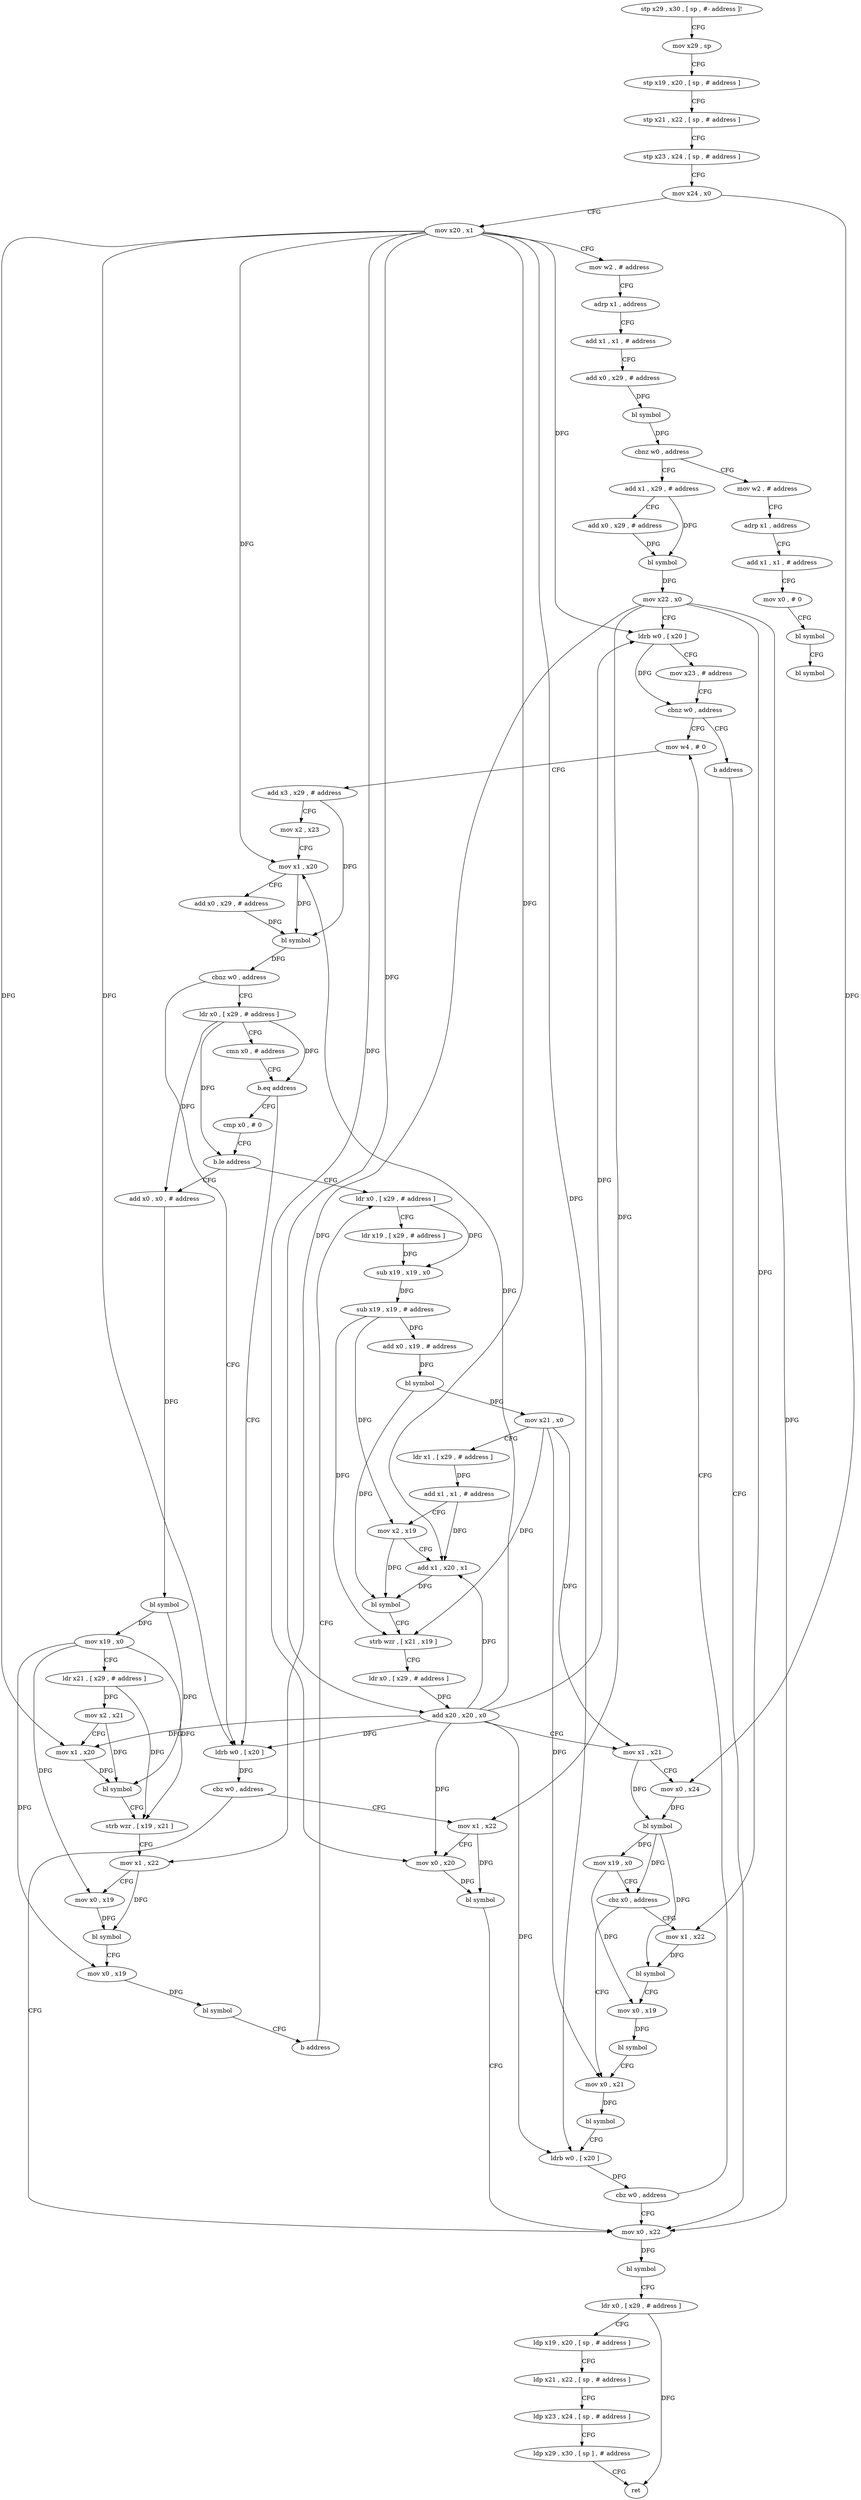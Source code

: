 digraph "func" {
"4216916" [label = "stp x29 , x30 , [ sp , #- address ]!" ]
"4216920" [label = "mov x29 , sp" ]
"4216924" [label = "stp x19 , x20 , [ sp , # address ]" ]
"4216928" [label = "stp x21 , x22 , [ sp , # address ]" ]
"4216932" [label = "stp x23 , x24 , [ sp , # address ]" ]
"4216936" [label = "mov x24 , x0" ]
"4216940" [label = "mov x20 , x1" ]
"4216944" [label = "mov w2 , # address" ]
"4216948" [label = "adrp x1 , address" ]
"4216952" [label = "add x1 , x1 , # address" ]
"4216956" [label = "add x0 , x29 , # address" ]
"4216960" [label = "bl symbol" ]
"4216964" [label = "cbnz w0 , address" ]
"4217000" [label = "mov w2 , # address" ]
"4216968" [label = "add x1 , x29 , # address" ]
"4217004" [label = "adrp x1 , address" ]
"4217008" [label = "add x1 , x1 , # address" ]
"4217012" [label = "mov x0 , # 0" ]
"4217016" [label = "bl symbol" ]
"4217020" [label = "bl symbol" ]
"4216972" [label = "add x0 , x29 , # address" ]
"4216976" [label = "bl symbol" ]
"4216980" [label = "mov x22 , x0" ]
"4216984" [label = "ldrb w0 , [ x20 ]" ]
"4216988" [label = "mov x23 , # address" ]
"4216992" [label = "cbnz w0 , address" ]
"4217140" [label = "mov w4 , # 0" ]
"4216996" [label = "b address" ]
"4217144" [label = "add x3 , x29 , # address" ]
"4217148" [label = "mov x2 , x23" ]
"4217152" [label = "mov x1 , x20" ]
"4217156" [label = "add x0 , x29 , # address" ]
"4217160" [label = "bl symbol" ]
"4217164" [label = "cbnz w0 , address" ]
"4217244" [label = "ldrb w0 , [ x20 ]" ]
"4217168" [label = "ldr x0 , [ x29 , # address ]" ]
"4217264" [label = "mov x0 , x22" ]
"4217248" [label = "cbz w0 , address" ]
"4217252" [label = "mov x1 , x22" ]
"4217172" [label = "cmn x0 , # address" ]
"4217176" [label = "b.eq address" ]
"4217180" [label = "cmp x0 , # 0" ]
"4217268" [label = "bl symbol" ]
"4217272" [label = "ldr x0 , [ x29 , # address ]" ]
"4217276" [label = "ldp x19 , x20 , [ sp , # address ]" ]
"4217280" [label = "ldp x21 , x22 , [ sp , # address ]" ]
"4217284" [label = "ldp x23 , x24 , [ sp , # address ]" ]
"4217288" [label = "ldp x29 , x30 , [ sp ] , # address" ]
"4217292" [label = "ret" ]
"4217256" [label = "mov x0 , x20" ]
"4217260" [label = "bl symbol" ]
"4217184" [label = "b.le address" ]
"4217028" [label = "ldr x0 , [ x29 , # address ]" ]
"4217188" [label = "add x0 , x0 , # address" ]
"4217032" [label = "ldr x19 , [ x29 , # address ]" ]
"4217036" [label = "sub x19 , x19 , x0" ]
"4217040" [label = "sub x19 , x19 , # address" ]
"4217044" [label = "add x0 , x19 , # address" ]
"4217048" [label = "bl symbol" ]
"4217052" [label = "mov x21 , x0" ]
"4217056" [label = "ldr x1 , [ x29 , # address ]" ]
"4217060" [label = "add x1 , x1 , # address" ]
"4217064" [label = "mov x2 , x19" ]
"4217068" [label = "add x1 , x20 , x1" ]
"4217072" [label = "bl symbol" ]
"4217076" [label = "strb wzr , [ x21 , x19 ]" ]
"4217080" [label = "ldr x0 , [ x29 , # address ]" ]
"4217084" [label = "add x20 , x20 , x0" ]
"4217088" [label = "mov x1 , x21" ]
"4217092" [label = "mov x0 , x24" ]
"4217096" [label = "bl symbol" ]
"4217100" [label = "mov x19 , x0" ]
"4217104" [label = "cbz x0 , address" ]
"4217124" [label = "mov x0 , x21" ]
"4217108" [label = "mov x1 , x22" ]
"4217192" [label = "bl symbol" ]
"4217196" [label = "mov x19 , x0" ]
"4217200" [label = "ldr x21 , [ x29 , # address ]" ]
"4217204" [label = "mov x2 , x21" ]
"4217208" [label = "mov x1 , x20" ]
"4217212" [label = "bl symbol" ]
"4217216" [label = "strb wzr , [ x19 , x21 ]" ]
"4217220" [label = "mov x1 , x22" ]
"4217224" [label = "mov x0 , x19" ]
"4217228" [label = "bl symbol" ]
"4217232" [label = "mov x0 , x19" ]
"4217236" [label = "bl symbol" ]
"4217240" [label = "b address" ]
"4217128" [label = "bl symbol" ]
"4217132" [label = "ldrb w0 , [ x20 ]" ]
"4217136" [label = "cbz w0 , address" ]
"4217112" [label = "bl symbol" ]
"4217116" [label = "mov x0 , x19" ]
"4217120" [label = "bl symbol" ]
"4216916" -> "4216920" [ label = "CFG" ]
"4216920" -> "4216924" [ label = "CFG" ]
"4216924" -> "4216928" [ label = "CFG" ]
"4216928" -> "4216932" [ label = "CFG" ]
"4216932" -> "4216936" [ label = "CFG" ]
"4216936" -> "4216940" [ label = "CFG" ]
"4216936" -> "4217092" [ label = "DFG" ]
"4216940" -> "4216944" [ label = "CFG" ]
"4216940" -> "4216984" [ label = "DFG" ]
"4216940" -> "4217152" [ label = "DFG" ]
"4216940" -> "4217244" [ label = "DFG" ]
"4216940" -> "4217256" [ label = "DFG" ]
"4216940" -> "4217068" [ label = "DFG" ]
"4216940" -> "4217084" [ label = "DFG" ]
"4216940" -> "4217208" [ label = "DFG" ]
"4216940" -> "4217132" [ label = "DFG" ]
"4216944" -> "4216948" [ label = "CFG" ]
"4216948" -> "4216952" [ label = "CFG" ]
"4216952" -> "4216956" [ label = "CFG" ]
"4216956" -> "4216960" [ label = "DFG" ]
"4216960" -> "4216964" [ label = "DFG" ]
"4216964" -> "4217000" [ label = "CFG" ]
"4216964" -> "4216968" [ label = "CFG" ]
"4217000" -> "4217004" [ label = "CFG" ]
"4216968" -> "4216972" [ label = "CFG" ]
"4216968" -> "4216976" [ label = "DFG" ]
"4217004" -> "4217008" [ label = "CFG" ]
"4217008" -> "4217012" [ label = "CFG" ]
"4217012" -> "4217016" [ label = "CFG" ]
"4217016" -> "4217020" [ label = "CFG" ]
"4216972" -> "4216976" [ label = "DFG" ]
"4216976" -> "4216980" [ label = "DFG" ]
"4216980" -> "4216984" [ label = "CFG" ]
"4216980" -> "4217264" [ label = "DFG" ]
"4216980" -> "4217252" [ label = "DFG" ]
"4216980" -> "4217220" [ label = "DFG" ]
"4216980" -> "4217108" [ label = "DFG" ]
"4216984" -> "4216988" [ label = "CFG" ]
"4216984" -> "4216992" [ label = "DFG" ]
"4216988" -> "4216992" [ label = "CFG" ]
"4216992" -> "4217140" [ label = "CFG" ]
"4216992" -> "4216996" [ label = "CFG" ]
"4217140" -> "4217144" [ label = "CFG" ]
"4216996" -> "4217264" [ label = "CFG" ]
"4217144" -> "4217148" [ label = "CFG" ]
"4217144" -> "4217160" [ label = "DFG" ]
"4217148" -> "4217152" [ label = "CFG" ]
"4217152" -> "4217156" [ label = "CFG" ]
"4217152" -> "4217160" [ label = "DFG" ]
"4217156" -> "4217160" [ label = "DFG" ]
"4217160" -> "4217164" [ label = "DFG" ]
"4217164" -> "4217244" [ label = "CFG" ]
"4217164" -> "4217168" [ label = "CFG" ]
"4217244" -> "4217248" [ label = "DFG" ]
"4217168" -> "4217172" [ label = "CFG" ]
"4217168" -> "4217176" [ label = "DFG" ]
"4217168" -> "4217184" [ label = "DFG" ]
"4217168" -> "4217188" [ label = "DFG" ]
"4217264" -> "4217268" [ label = "DFG" ]
"4217248" -> "4217264" [ label = "CFG" ]
"4217248" -> "4217252" [ label = "CFG" ]
"4217252" -> "4217256" [ label = "CFG" ]
"4217252" -> "4217260" [ label = "DFG" ]
"4217172" -> "4217176" [ label = "CFG" ]
"4217176" -> "4217244" [ label = "CFG" ]
"4217176" -> "4217180" [ label = "CFG" ]
"4217180" -> "4217184" [ label = "CFG" ]
"4217268" -> "4217272" [ label = "CFG" ]
"4217272" -> "4217276" [ label = "CFG" ]
"4217272" -> "4217292" [ label = "DFG" ]
"4217276" -> "4217280" [ label = "CFG" ]
"4217280" -> "4217284" [ label = "CFG" ]
"4217284" -> "4217288" [ label = "CFG" ]
"4217288" -> "4217292" [ label = "CFG" ]
"4217256" -> "4217260" [ label = "DFG" ]
"4217260" -> "4217264" [ label = "CFG" ]
"4217184" -> "4217028" [ label = "CFG" ]
"4217184" -> "4217188" [ label = "CFG" ]
"4217028" -> "4217032" [ label = "CFG" ]
"4217028" -> "4217036" [ label = "DFG" ]
"4217188" -> "4217192" [ label = "DFG" ]
"4217032" -> "4217036" [ label = "DFG" ]
"4217036" -> "4217040" [ label = "DFG" ]
"4217040" -> "4217044" [ label = "DFG" ]
"4217040" -> "4217064" [ label = "DFG" ]
"4217040" -> "4217076" [ label = "DFG" ]
"4217044" -> "4217048" [ label = "DFG" ]
"4217048" -> "4217052" [ label = "DFG" ]
"4217048" -> "4217072" [ label = "DFG" ]
"4217052" -> "4217056" [ label = "CFG" ]
"4217052" -> "4217076" [ label = "DFG" ]
"4217052" -> "4217088" [ label = "DFG" ]
"4217052" -> "4217124" [ label = "DFG" ]
"4217056" -> "4217060" [ label = "DFG" ]
"4217060" -> "4217064" [ label = "CFG" ]
"4217060" -> "4217068" [ label = "DFG" ]
"4217064" -> "4217068" [ label = "CFG" ]
"4217064" -> "4217072" [ label = "DFG" ]
"4217068" -> "4217072" [ label = "DFG" ]
"4217072" -> "4217076" [ label = "CFG" ]
"4217076" -> "4217080" [ label = "CFG" ]
"4217080" -> "4217084" [ label = "DFG" ]
"4217084" -> "4217088" [ label = "CFG" ]
"4217084" -> "4216984" [ label = "DFG" ]
"4217084" -> "4217152" [ label = "DFG" ]
"4217084" -> "4217244" [ label = "DFG" ]
"4217084" -> "4217256" [ label = "DFG" ]
"4217084" -> "4217068" [ label = "DFG" ]
"4217084" -> "4217208" [ label = "DFG" ]
"4217084" -> "4217132" [ label = "DFG" ]
"4217088" -> "4217092" [ label = "CFG" ]
"4217088" -> "4217096" [ label = "DFG" ]
"4217092" -> "4217096" [ label = "DFG" ]
"4217096" -> "4217100" [ label = "DFG" ]
"4217096" -> "4217104" [ label = "DFG" ]
"4217096" -> "4217112" [ label = "DFG" ]
"4217100" -> "4217104" [ label = "CFG" ]
"4217100" -> "4217116" [ label = "DFG" ]
"4217104" -> "4217124" [ label = "CFG" ]
"4217104" -> "4217108" [ label = "CFG" ]
"4217124" -> "4217128" [ label = "DFG" ]
"4217108" -> "4217112" [ label = "DFG" ]
"4217192" -> "4217196" [ label = "DFG" ]
"4217192" -> "4217212" [ label = "DFG" ]
"4217196" -> "4217200" [ label = "CFG" ]
"4217196" -> "4217216" [ label = "DFG" ]
"4217196" -> "4217224" [ label = "DFG" ]
"4217196" -> "4217232" [ label = "DFG" ]
"4217200" -> "4217204" [ label = "DFG" ]
"4217200" -> "4217216" [ label = "DFG" ]
"4217204" -> "4217208" [ label = "CFG" ]
"4217204" -> "4217212" [ label = "DFG" ]
"4217208" -> "4217212" [ label = "DFG" ]
"4217212" -> "4217216" [ label = "CFG" ]
"4217216" -> "4217220" [ label = "CFG" ]
"4217220" -> "4217224" [ label = "CFG" ]
"4217220" -> "4217228" [ label = "DFG" ]
"4217224" -> "4217228" [ label = "DFG" ]
"4217228" -> "4217232" [ label = "CFG" ]
"4217232" -> "4217236" [ label = "DFG" ]
"4217236" -> "4217240" [ label = "CFG" ]
"4217240" -> "4217028" [ label = "CFG" ]
"4217128" -> "4217132" [ label = "CFG" ]
"4217132" -> "4217136" [ label = "DFG" ]
"4217136" -> "4217264" [ label = "CFG" ]
"4217136" -> "4217140" [ label = "CFG" ]
"4217112" -> "4217116" [ label = "CFG" ]
"4217116" -> "4217120" [ label = "DFG" ]
"4217120" -> "4217124" [ label = "CFG" ]
}
